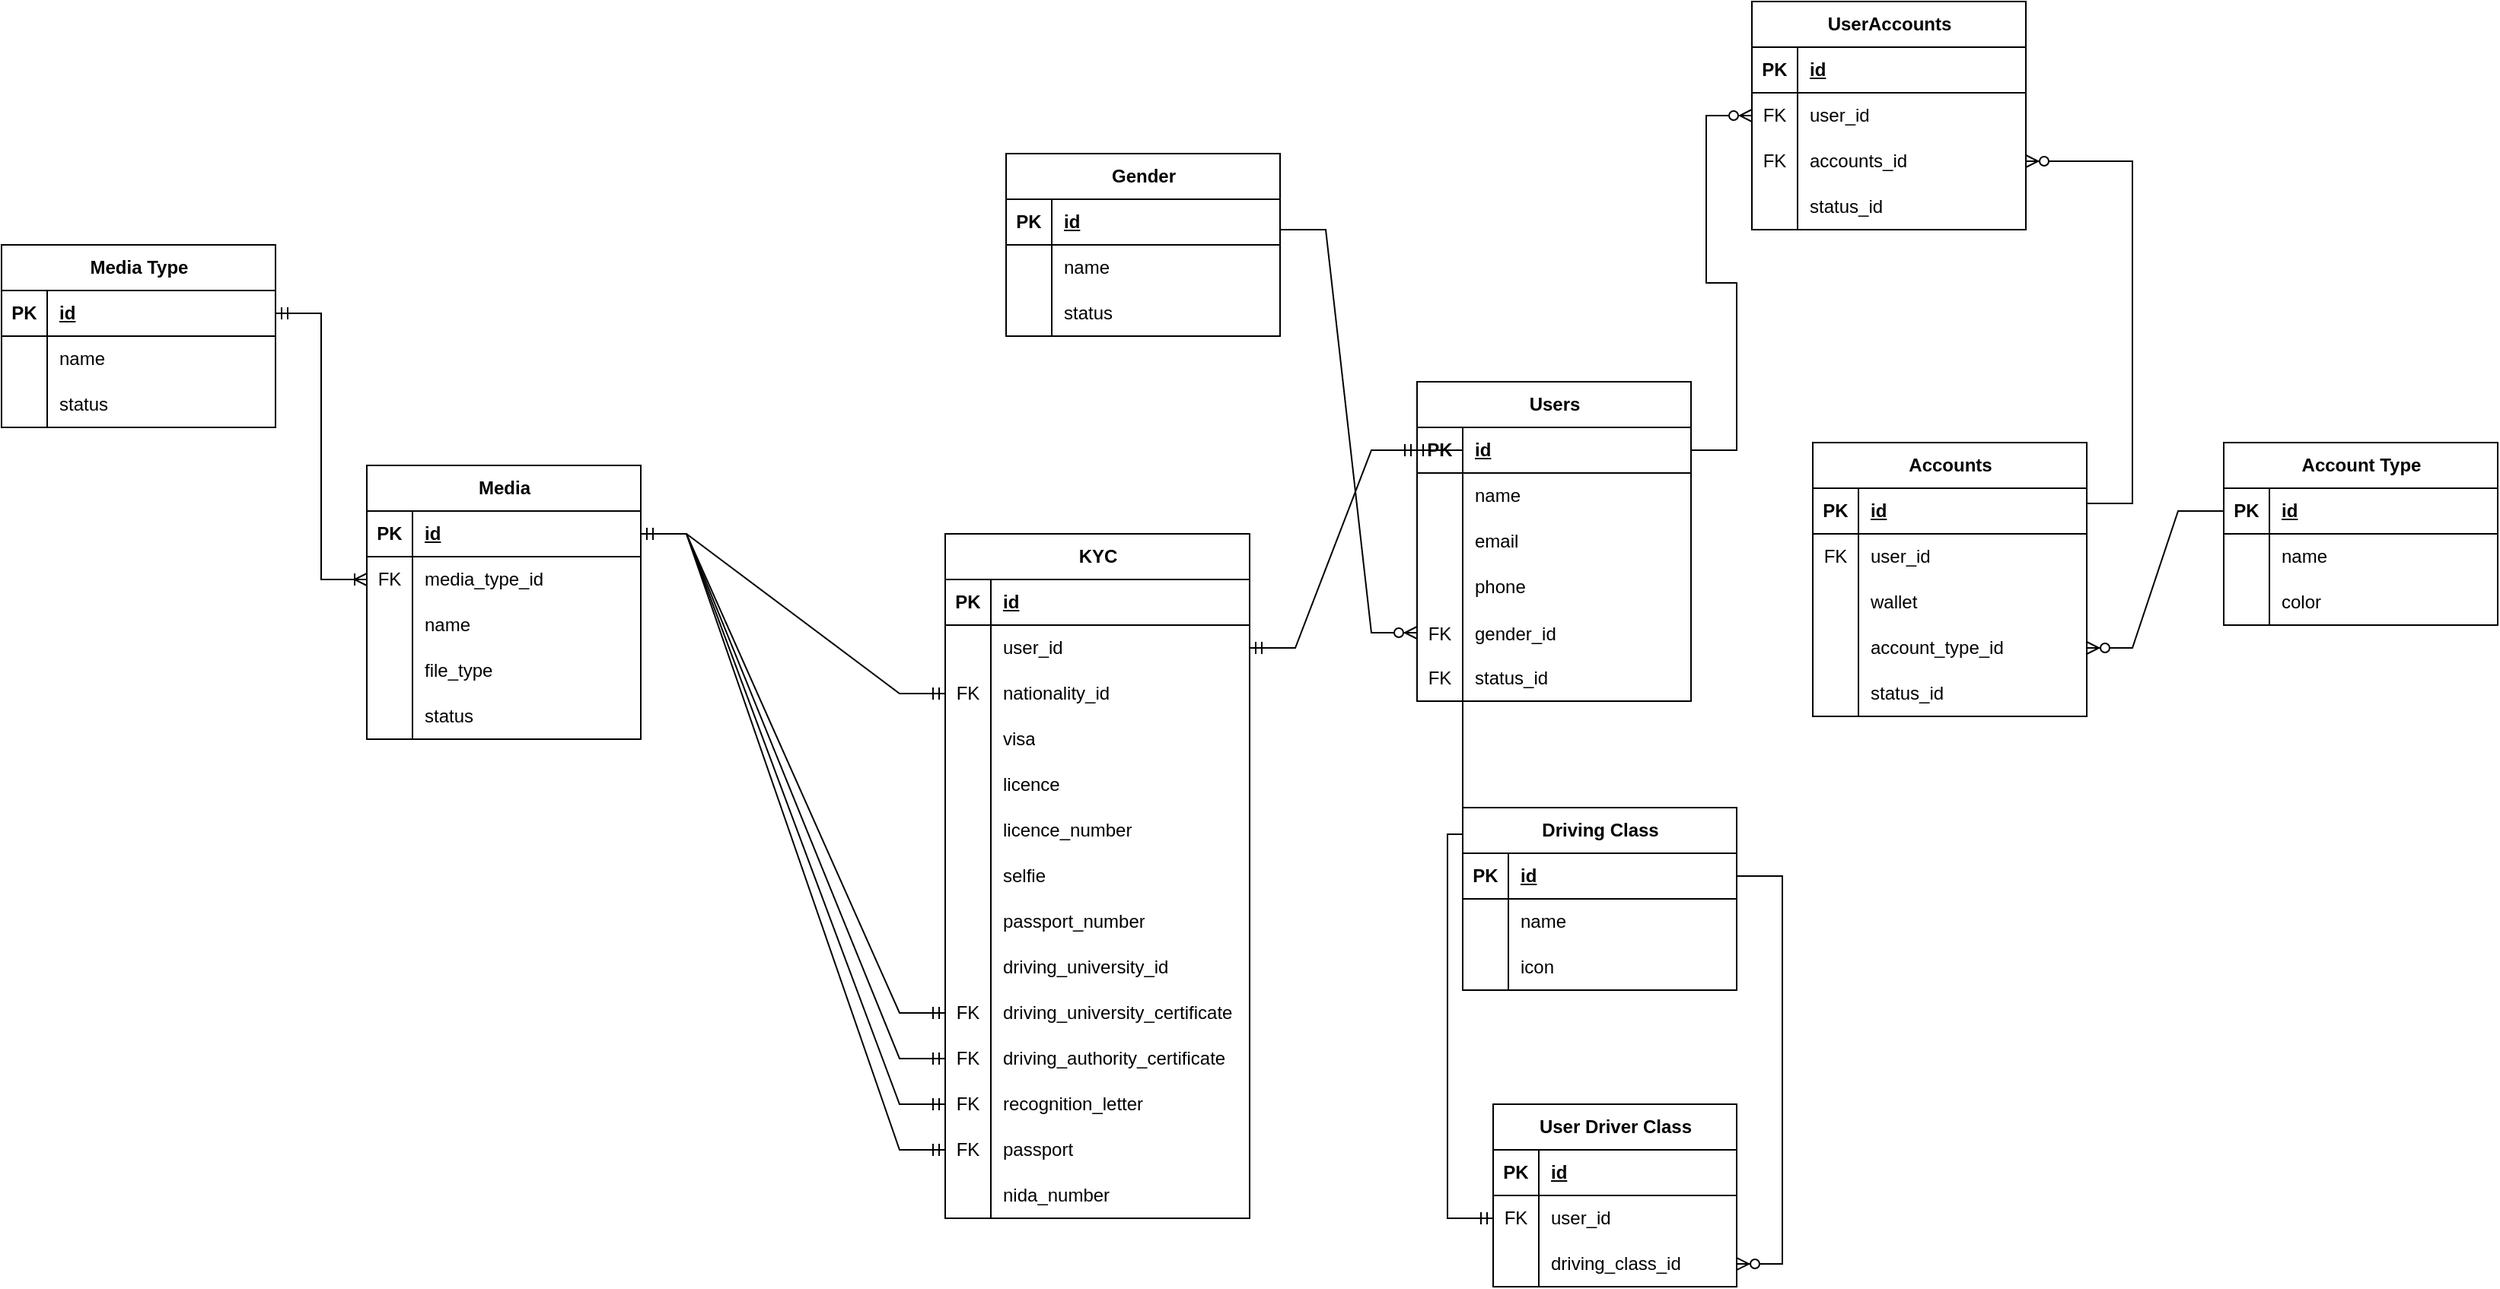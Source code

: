 <mxfile version="22.1.0" type="github">
  <diagram name="Page-1" id="v0UOIoDPRPVzMyCom9GH">
    <mxGraphModel dx="2935" dy="1728" grid="1" gridSize="10" guides="1" tooltips="1" connect="1" arrows="1" fold="1" page="1" pageScale="1" pageWidth="850" pageHeight="1100" math="0" shadow="0">
      <root>
        <mxCell id="0" />
        <mxCell id="1" parent="0" />
        <mxCell id="CKVr6M9JNd8T3pU-VtKq-1" value="Users" style="shape=table;startSize=30;container=1;collapsible=1;childLayout=tableLayout;fixedRows=1;rowLines=0;fontStyle=1;align=center;resizeLast=1;html=1;" vertex="1" parent="1">
          <mxGeometry x="70" y="30" width="180" height="210" as="geometry" />
        </mxCell>
        <mxCell id="CKVr6M9JNd8T3pU-VtKq-2" value="" style="shape=tableRow;horizontal=0;startSize=0;swimlaneHead=0;swimlaneBody=0;fillColor=none;collapsible=0;dropTarget=0;points=[[0,0.5],[1,0.5]];portConstraint=eastwest;top=0;left=0;right=0;bottom=1;" vertex="1" parent="CKVr6M9JNd8T3pU-VtKq-1">
          <mxGeometry y="30" width="180" height="30" as="geometry" />
        </mxCell>
        <mxCell id="CKVr6M9JNd8T3pU-VtKq-3" value="PK" style="shape=partialRectangle;connectable=0;fillColor=none;top=0;left=0;bottom=0;right=0;fontStyle=1;overflow=hidden;whiteSpace=wrap;html=1;" vertex="1" parent="CKVr6M9JNd8T3pU-VtKq-2">
          <mxGeometry width="30" height="30" as="geometry">
            <mxRectangle width="30" height="30" as="alternateBounds" />
          </mxGeometry>
        </mxCell>
        <mxCell id="CKVr6M9JNd8T3pU-VtKq-4" value="id" style="shape=partialRectangle;connectable=0;fillColor=none;top=0;left=0;bottom=0;right=0;align=left;spacingLeft=6;fontStyle=5;overflow=hidden;whiteSpace=wrap;html=1;" vertex="1" parent="CKVr6M9JNd8T3pU-VtKq-2">
          <mxGeometry x="30" width="150" height="30" as="geometry">
            <mxRectangle width="150" height="30" as="alternateBounds" />
          </mxGeometry>
        </mxCell>
        <mxCell id="CKVr6M9JNd8T3pU-VtKq-5" value="" style="shape=tableRow;horizontal=0;startSize=0;swimlaneHead=0;swimlaneBody=0;fillColor=none;collapsible=0;dropTarget=0;points=[[0,0.5],[1,0.5]];portConstraint=eastwest;top=0;left=0;right=0;bottom=0;" vertex="1" parent="CKVr6M9JNd8T3pU-VtKq-1">
          <mxGeometry y="60" width="180" height="30" as="geometry" />
        </mxCell>
        <mxCell id="CKVr6M9JNd8T3pU-VtKq-6" value="" style="shape=partialRectangle;connectable=0;fillColor=none;top=0;left=0;bottom=0;right=0;editable=1;overflow=hidden;whiteSpace=wrap;html=1;" vertex="1" parent="CKVr6M9JNd8T3pU-VtKq-5">
          <mxGeometry width="30" height="30" as="geometry">
            <mxRectangle width="30" height="30" as="alternateBounds" />
          </mxGeometry>
        </mxCell>
        <mxCell id="CKVr6M9JNd8T3pU-VtKq-7" value="name" style="shape=partialRectangle;connectable=0;fillColor=none;top=0;left=0;bottom=0;right=0;align=left;spacingLeft=6;overflow=hidden;whiteSpace=wrap;html=1;" vertex="1" parent="CKVr6M9JNd8T3pU-VtKq-5">
          <mxGeometry x="30" width="150" height="30" as="geometry">
            <mxRectangle width="150" height="30" as="alternateBounds" />
          </mxGeometry>
        </mxCell>
        <mxCell id="CKVr6M9JNd8T3pU-VtKq-8" value="" style="shape=tableRow;horizontal=0;startSize=0;swimlaneHead=0;swimlaneBody=0;fillColor=none;collapsible=0;dropTarget=0;points=[[0,0.5],[1,0.5]];portConstraint=eastwest;top=0;left=0;right=0;bottom=0;" vertex="1" parent="CKVr6M9JNd8T3pU-VtKq-1">
          <mxGeometry y="90" width="180" height="30" as="geometry" />
        </mxCell>
        <mxCell id="CKVr6M9JNd8T3pU-VtKq-9" value="" style="shape=partialRectangle;connectable=0;fillColor=none;top=0;left=0;bottom=0;right=0;editable=1;overflow=hidden;whiteSpace=wrap;html=1;" vertex="1" parent="CKVr6M9JNd8T3pU-VtKq-8">
          <mxGeometry width="30" height="30" as="geometry">
            <mxRectangle width="30" height="30" as="alternateBounds" />
          </mxGeometry>
        </mxCell>
        <mxCell id="CKVr6M9JNd8T3pU-VtKq-10" value="email" style="shape=partialRectangle;connectable=0;fillColor=none;top=0;left=0;bottom=0;right=0;align=left;spacingLeft=6;overflow=hidden;whiteSpace=wrap;html=1;" vertex="1" parent="CKVr6M9JNd8T3pU-VtKq-8">
          <mxGeometry x="30" width="150" height="30" as="geometry">
            <mxRectangle width="150" height="30" as="alternateBounds" />
          </mxGeometry>
        </mxCell>
        <mxCell id="CKVr6M9JNd8T3pU-VtKq-11" value="" style="shape=tableRow;horizontal=0;startSize=0;swimlaneHead=0;swimlaneBody=0;fillColor=none;collapsible=0;dropTarget=0;points=[[0,0.5],[1,0.5]];portConstraint=eastwest;top=0;left=0;right=0;bottom=0;" vertex="1" parent="CKVr6M9JNd8T3pU-VtKq-1">
          <mxGeometry y="120" width="180" height="30" as="geometry" />
        </mxCell>
        <mxCell id="CKVr6M9JNd8T3pU-VtKq-12" value="" style="shape=partialRectangle;connectable=0;fillColor=none;top=0;left=0;bottom=0;right=0;editable=1;overflow=hidden;whiteSpace=wrap;html=1;" vertex="1" parent="CKVr6M9JNd8T3pU-VtKq-11">
          <mxGeometry width="30" height="30" as="geometry">
            <mxRectangle width="30" height="30" as="alternateBounds" />
          </mxGeometry>
        </mxCell>
        <mxCell id="CKVr6M9JNd8T3pU-VtKq-13" value="phone" style="shape=partialRectangle;connectable=0;fillColor=none;top=0;left=0;bottom=0;right=0;align=left;spacingLeft=6;overflow=hidden;whiteSpace=wrap;html=1;" vertex="1" parent="CKVr6M9JNd8T3pU-VtKq-11">
          <mxGeometry x="30" width="150" height="30" as="geometry">
            <mxRectangle width="150" height="30" as="alternateBounds" />
          </mxGeometry>
        </mxCell>
        <mxCell id="CKVr6M9JNd8T3pU-VtKq-14" value="" style="shape=tableRow;horizontal=0;startSize=0;swimlaneHead=0;swimlaneBody=0;fillColor=none;collapsible=0;dropTarget=0;points=[[0,0.5],[1,0.5]];portConstraint=eastwest;top=0;left=0;right=0;bottom=0;" vertex="1" parent="CKVr6M9JNd8T3pU-VtKq-1">
          <mxGeometry y="150" width="180" height="30" as="geometry" />
        </mxCell>
        <mxCell id="CKVr6M9JNd8T3pU-VtKq-15" value="FK" style="shape=partialRectangle;connectable=0;fillColor=none;top=0;left=0;bottom=0;right=0;editable=1;overflow=hidden;" vertex="1" parent="CKVr6M9JNd8T3pU-VtKq-14">
          <mxGeometry width="30" height="30" as="geometry">
            <mxRectangle width="30" height="30" as="alternateBounds" />
          </mxGeometry>
        </mxCell>
        <mxCell id="CKVr6M9JNd8T3pU-VtKq-16" value="gender_id" style="shape=partialRectangle;connectable=0;fillColor=none;top=0;left=0;bottom=0;right=0;align=left;spacingLeft=6;overflow=hidden;" vertex="1" parent="CKVr6M9JNd8T3pU-VtKq-14">
          <mxGeometry x="30" width="150" height="30" as="geometry">
            <mxRectangle width="150" height="30" as="alternateBounds" />
          </mxGeometry>
        </mxCell>
        <mxCell id="CKVr6M9JNd8T3pU-VtKq-17" value="" style="shape=tableRow;horizontal=0;startSize=0;swimlaneHead=0;swimlaneBody=0;fillColor=none;collapsible=0;dropTarget=0;points=[[0,0.5],[1,0.5]];portConstraint=eastwest;top=0;left=0;right=0;bottom=0;" vertex="1" parent="CKVr6M9JNd8T3pU-VtKq-1">
          <mxGeometry y="180" width="180" height="30" as="geometry" />
        </mxCell>
        <mxCell id="CKVr6M9JNd8T3pU-VtKq-18" value="FK" style="shape=partialRectangle;connectable=0;fillColor=none;top=0;left=0;bottom=0;right=0;fontStyle=0;overflow=hidden;whiteSpace=wrap;html=1;" vertex="1" parent="CKVr6M9JNd8T3pU-VtKq-17">
          <mxGeometry width="30" height="30" as="geometry">
            <mxRectangle width="30" height="30" as="alternateBounds" />
          </mxGeometry>
        </mxCell>
        <mxCell id="CKVr6M9JNd8T3pU-VtKq-19" value="status_id" style="shape=partialRectangle;connectable=0;fillColor=none;top=0;left=0;bottom=0;right=0;align=left;spacingLeft=6;fontStyle=0;overflow=hidden;whiteSpace=wrap;html=1;" vertex="1" parent="CKVr6M9JNd8T3pU-VtKq-17">
          <mxGeometry x="30" width="150" height="30" as="geometry">
            <mxRectangle width="150" height="30" as="alternateBounds" />
          </mxGeometry>
        </mxCell>
        <mxCell id="CKVr6M9JNd8T3pU-VtKq-20" value="Accounts" style="shape=table;startSize=30;container=1;collapsible=1;childLayout=tableLayout;fixedRows=1;rowLines=0;fontStyle=1;align=center;resizeLast=1;html=1;" vertex="1" parent="1">
          <mxGeometry x="330" y="70" width="180" height="180" as="geometry" />
        </mxCell>
        <mxCell id="CKVr6M9JNd8T3pU-VtKq-21" value="" style="shape=tableRow;horizontal=0;startSize=0;swimlaneHead=0;swimlaneBody=0;fillColor=none;collapsible=0;dropTarget=0;points=[[0,0.5],[1,0.5]];portConstraint=eastwest;top=0;left=0;right=0;bottom=1;" vertex="1" parent="CKVr6M9JNd8T3pU-VtKq-20">
          <mxGeometry y="30" width="180" height="30" as="geometry" />
        </mxCell>
        <mxCell id="CKVr6M9JNd8T3pU-VtKq-22" value="PK" style="shape=partialRectangle;connectable=0;fillColor=none;top=0;left=0;bottom=0;right=0;fontStyle=1;overflow=hidden;whiteSpace=wrap;html=1;" vertex="1" parent="CKVr6M9JNd8T3pU-VtKq-21">
          <mxGeometry width="30" height="30" as="geometry">
            <mxRectangle width="30" height="30" as="alternateBounds" />
          </mxGeometry>
        </mxCell>
        <mxCell id="CKVr6M9JNd8T3pU-VtKq-23" value="id" style="shape=partialRectangle;connectable=0;fillColor=none;top=0;left=0;bottom=0;right=0;align=left;spacingLeft=6;fontStyle=5;overflow=hidden;whiteSpace=wrap;html=1;" vertex="1" parent="CKVr6M9JNd8T3pU-VtKq-21">
          <mxGeometry x="30" width="150" height="30" as="geometry">
            <mxRectangle width="150" height="30" as="alternateBounds" />
          </mxGeometry>
        </mxCell>
        <mxCell id="CKVr6M9JNd8T3pU-VtKq-48" value="" style="shape=tableRow;horizontal=0;startSize=0;swimlaneHead=0;swimlaneBody=0;fillColor=none;collapsible=0;dropTarget=0;points=[[0,0.5],[1,0.5]];portConstraint=eastwest;top=0;left=0;right=0;bottom=0;" vertex="1" parent="CKVr6M9JNd8T3pU-VtKq-20">
          <mxGeometry y="60" width="180" height="30" as="geometry" />
        </mxCell>
        <mxCell id="CKVr6M9JNd8T3pU-VtKq-49" value="FK" style="shape=partialRectangle;connectable=0;fillColor=none;top=0;left=0;bottom=0;right=0;fontStyle=0;overflow=hidden;whiteSpace=wrap;html=1;" vertex="1" parent="CKVr6M9JNd8T3pU-VtKq-48">
          <mxGeometry width="30" height="30" as="geometry">
            <mxRectangle width="30" height="30" as="alternateBounds" />
          </mxGeometry>
        </mxCell>
        <mxCell id="CKVr6M9JNd8T3pU-VtKq-50" value="user_id" style="shape=partialRectangle;connectable=0;fillColor=none;top=0;left=0;bottom=0;right=0;align=left;spacingLeft=6;fontStyle=0;overflow=hidden;whiteSpace=wrap;html=1;" vertex="1" parent="CKVr6M9JNd8T3pU-VtKq-48">
          <mxGeometry x="30" width="150" height="30" as="geometry">
            <mxRectangle width="150" height="30" as="alternateBounds" />
          </mxGeometry>
        </mxCell>
        <mxCell id="CKVr6M9JNd8T3pU-VtKq-24" value="" style="shape=tableRow;horizontal=0;startSize=0;swimlaneHead=0;swimlaneBody=0;fillColor=none;collapsible=0;dropTarget=0;points=[[0,0.5],[1,0.5]];portConstraint=eastwest;top=0;left=0;right=0;bottom=0;" vertex="1" parent="CKVr6M9JNd8T3pU-VtKq-20">
          <mxGeometry y="90" width="180" height="30" as="geometry" />
        </mxCell>
        <mxCell id="CKVr6M9JNd8T3pU-VtKq-25" value="" style="shape=partialRectangle;connectable=0;fillColor=none;top=0;left=0;bottom=0;right=0;editable=1;overflow=hidden;whiteSpace=wrap;html=1;" vertex="1" parent="CKVr6M9JNd8T3pU-VtKq-24">
          <mxGeometry width="30" height="30" as="geometry">
            <mxRectangle width="30" height="30" as="alternateBounds" />
          </mxGeometry>
        </mxCell>
        <mxCell id="CKVr6M9JNd8T3pU-VtKq-26" value="wallet" style="shape=partialRectangle;connectable=0;fillColor=none;top=0;left=0;bottom=0;right=0;align=left;spacingLeft=6;overflow=hidden;whiteSpace=wrap;html=1;" vertex="1" parent="CKVr6M9JNd8T3pU-VtKq-24">
          <mxGeometry x="30" width="150" height="30" as="geometry">
            <mxRectangle width="150" height="30" as="alternateBounds" />
          </mxGeometry>
        </mxCell>
        <mxCell id="CKVr6M9JNd8T3pU-VtKq-27" value="" style="shape=tableRow;horizontal=0;startSize=0;swimlaneHead=0;swimlaneBody=0;fillColor=none;collapsible=0;dropTarget=0;points=[[0,0.5],[1,0.5]];portConstraint=eastwest;top=0;left=0;right=0;bottom=0;" vertex="1" parent="CKVr6M9JNd8T3pU-VtKq-20">
          <mxGeometry y="120" width="180" height="30" as="geometry" />
        </mxCell>
        <mxCell id="CKVr6M9JNd8T3pU-VtKq-28" value="" style="shape=partialRectangle;connectable=0;fillColor=none;top=0;left=0;bottom=0;right=0;editable=1;overflow=hidden;whiteSpace=wrap;html=1;" vertex="1" parent="CKVr6M9JNd8T3pU-VtKq-27">
          <mxGeometry width="30" height="30" as="geometry">
            <mxRectangle width="30" height="30" as="alternateBounds" />
          </mxGeometry>
        </mxCell>
        <mxCell id="CKVr6M9JNd8T3pU-VtKq-29" value="account_type_id" style="shape=partialRectangle;connectable=0;fillColor=none;top=0;left=0;bottom=0;right=0;align=left;spacingLeft=6;overflow=hidden;whiteSpace=wrap;html=1;" vertex="1" parent="CKVr6M9JNd8T3pU-VtKq-27">
          <mxGeometry x="30" width="150" height="30" as="geometry">
            <mxRectangle width="150" height="30" as="alternateBounds" />
          </mxGeometry>
        </mxCell>
        <mxCell id="CKVr6M9JNd8T3pU-VtKq-30" value="" style="shape=tableRow;horizontal=0;startSize=0;swimlaneHead=0;swimlaneBody=0;fillColor=none;collapsible=0;dropTarget=0;points=[[0,0.5],[1,0.5]];portConstraint=eastwest;top=0;left=0;right=0;bottom=0;" vertex="1" parent="CKVr6M9JNd8T3pU-VtKq-20">
          <mxGeometry y="150" width="180" height="30" as="geometry" />
        </mxCell>
        <mxCell id="CKVr6M9JNd8T3pU-VtKq-31" value="" style="shape=partialRectangle;connectable=0;fillColor=none;top=0;left=0;bottom=0;right=0;editable=1;overflow=hidden;whiteSpace=wrap;html=1;" vertex="1" parent="CKVr6M9JNd8T3pU-VtKq-30">
          <mxGeometry width="30" height="30" as="geometry">
            <mxRectangle width="30" height="30" as="alternateBounds" />
          </mxGeometry>
        </mxCell>
        <mxCell id="CKVr6M9JNd8T3pU-VtKq-32" value="status_id" style="shape=partialRectangle;connectable=0;fillColor=none;top=0;left=0;bottom=0;right=0;align=left;spacingLeft=6;overflow=hidden;whiteSpace=wrap;html=1;" vertex="1" parent="CKVr6M9JNd8T3pU-VtKq-30">
          <mxGeometry x="30" width="150" height="30" as="geometry">
            <mxRectangle width="150" height="30" as="alternateBounds" />
          </mxGeometry>
        </mxCell>
        <mxCell id="CKVr6M9JNd8T3pU-VtKq-33" value="Account Type" style="shape=table;startSize=30;container=1;collapsible=1;childLayout=tableLayout;fixedRows=1;rowLines=0;fontStyle=1;align=center;resizeLast=1;html=1;" vertex="1" parent="1">
          <mxGeometry x="600" y="70" width="180" height="120" as="geometry" />
        </mxCell>
        <mxCell id="CKVr6M9JNd8T3pU-VtKq-34" value="" style="shape=tableRow;horizontal=0;startSize=0;swimlaneHead=0;swimlaneBody=0;fillColor=none;collapsible=0;dropTarget=0;points=[[0,0.5],[1,0.5]];portConstraint=eastwest;top=0;left=0;right=0;bottom=1;" vertex="1" parent="CKVr6M9JNd8T3pU-VtKq-33">
          <mxGeometry y="30" width="180" height="30" as="geometry" />
        </mxCell>
        <mxCell id="CKVr6M9JNd8T3pU-VtKq-35" value="PK" style="shape=partialRectangle;connectable=0;fillColor=none;top=0;left=0;bottom=0;right=0;fontStyle=1;overflow=hidden;whiteSpace=wrap;html=1;" vertex="1" parent="CKVr6M9JNd8T3pU-VtKq-34">
          <mxGeometry width="30" height="30" as="geometry">
            <mxRectangle width="30" height="30" as="alternateBounds" />
          </mxGeometry>
        </mxCell>
        <mxCell id="CKVr6M9JNd8T3pU-VtKq-36" value="id" style="shape=partialRectangle;connectable=0;fillColor=none;top=0;left=0;bottom=0;right=0;align=left;spacingLeft=6;fontStyle=5;overflow=hidden;whiteSpace=wrap;html=1;" vertex="1" parent="CKVr6M9JNd8T3pU-VtKq-34">
          <mxGeometry x="30" width="150" height="30" as="geometry">
            <mxRectangle width="150" height="30" as="alternateBounds" />
          </mxGeometry>
        </mxCell>
        <mxCell id="CKVr6M9JNd8T3pU-VtKq-37" value="" style="shape=tableRow;horizontal=0;startSize=0;swimlaneHead=0;swimlaneBody=0;fillColor=none;collapsible=0;dropTarget=0;points=[[0,0.5],[1,0.5]];portConstraint=eastwest;top=0;left=0;right=0;bottom=0;" vertex="1" parent="CKVr6M9JNd8T3pU-VtKq-33">
          <mxGeometry y="60" width="180" height="30" as="geometry" />
        </mxCell>
        <mxCell id="CKVr6M9JNd8T3pU-VtKq-38" value="" style="shape=partialRectangle;connectable=0;fillColor=none;top=0;left=0;bottom=0;right=0;editable=1;overflow=hidden;whiteSpace=wrap;html=1;" vertex="1" parent="CKVr6M9JNd8T3pU-VtKq-37">
          <mxGeometry width="30" height="30" as="geometry">
            <mxRectangle width="30" height="30" as="alternateBounds" />
          </mxGeometry>
        </mxCell>
        <mxCell id="CKVr6M9JNd8T3pU-VtKq-39" value="name" style="shape=partialRectangle;connectable=0;fillColor=none;top=0;left=0;bottom=0;right=0;align=left;spacingLeft=6;overflow=hidden;whiteSpace=wrap;html=1;" vertex="1" parent="CKVr6M9JNd8T3pU-VtKq-37">
          <mxGeometry x="30" width="150" height="30" as="geometry">
            <mxRectangle width="150" height="30" as="alternateBounds" />
          </mxGeometry>
        </mxCell>
        <mxCell id="CKVr6M9JNd8T3pU-VtKq-40" value="" style="shape=tableRow;horizontal=0;startSize=0;swimlaneHead=0;swimlaneBody=0;fillColor=none;collapsible=0;dropTarget=0;points=[[0,0.5],[1,0.5]];portConstraint=eastwest;top=0;left=0;right=0;bottom=0;" vertex="1" parent="CKVr6M9JNd8T3pU-VtKq-33">
          <mxGeometry y="90" width="180" height="30" as="geometry" />
        </mxCell>
        <mxCell id="CKVr6M9JNd8T3pU-VtKq-41" value="" style="shape=partialRectangle;connectable=0;fillColor=none;top=0;left=0;bottom=0;right=0;editable=1;overflow=hidden;whiteSpace=wrap;html=1;" vertex="1" parent="CKVr6M9JNd8T3pU-VtKq-40">
          <mxGeometry width="30" height="30" as="geometry">
            <mxRectangle width="30" height="30" as="alternateBounds" />
          </mxGeometry>
        </mxCell>
        <mxCell id="CKVr6M9JNd8T3pU-VtKq-42" value="color" style="shape=partialRectangle;connectable=0;fillColor=none;top=0;left=0;bottom=0;right=0;align=left;spacingLeft=6;overflow=hidden;whiteSpace=wrap;html=1;" vertex="1" parent="CKVr6M9JNd8T3pU-VtKq-40">
          <mxGeometry x="30" width="150" height="30" as="geometry">
            <mxRectangle width="150" height="30" as="alternateBounds" />
          </mxGeometry>
        </mxCell>
        <mxCell id="CKVr6M9JNd8T3pU-VtKq-46" value="" style="edgeStyle=entityRelationEdgeStyle;fontSize=12;html=1;endArrow=ERzeroToMany;endFill=1;rounded=0;exitX=0;exitY=0.5;exitDx=0;exitDy=0;entryX=1;entryY=0.5;entryDx=0;entryDy=0;" edge="1" parent="1" source="CKVr6M9JNd8T3pU-VtKq-34" target="CKVr6M9JNd8T3pU-VtKq-27">
          <mxGeometry width="100" height="100" relative="1" as="geometry">
            <mxPoint x="370" y="190" as="sourcePoint" />
            <mxPoint x="470" y="90" as="targetPoint" />
          </mxGeometry>
        </mxCell>
        <mxCell id="CKVr6M9JNd8T3pU-VtKq-51" value="UserAccounts" style="shape=table;startSize=30;container=1;collapsible=1;childLayout=tableLayout;fixedRows=1;rowLines=0;fontStyle=1;align=center;resizeLast=1;html=1;" vertex="1" parent="1">
          <mxGeometry x="290" y="-220" width="180" height="150" as="geometry" />
        </mxCell>
        <mxCell id="CKVr6M9JNd8T3pU-VtKq-52" value="" style="shape=tableRow;horizontal=0;startSize=0;swimlaneHead=0;swimlaneBody=0;fillColor=none;collapsible=0;dropTarget=0;points=[[0,0.5],[1,0.5]];portConstraint=eastwest;top=0;left=0;right=0;bottom=1;" vertex="1" parent="CKVr6M9JNd8T3pU-VtKq-51">
          <mxGeometry y="30" width="180" height="30" as="geometry" />
        </mxCell>
        <mxCell id="CKVr6M9JNd8T3pU-VtKq-53" value="PK" style="shape=partialRectangle;connectable=0;fillColor=none;top=0;left=0;bottom=0;right=0;fontStyle=1;overflow=hidden;whiteSpace=wrap;html=1;" vertex="1" parent="CKVr6M9JNd8T3pU-VtKq-52">
          <mxGeometry width="30" height="30" as="geometry">
            <mxRectangle width="30" height="30" as="alternateBounds" />
          </mxGeometry>
        </mxCell>
        <mxCell id="CKVr6M9JNd8T3pU-VtKq-54" value="id" style="shape=partialRectangle;connectable=0;fillColor=none;top=0;left=0;bottom=0;right=0;align=left;spacingLeft=6;fontStyle=5;overflow=hidden;whiteSpace=wrap;html=1;" vertex="1" parent="CKVr6M9JNd8T3pU-VtKq-52">
          <mxGeometry x="30" width="150" height="30" as="geometry">
            <mxRectangle width="150" height="30" as="alternateBounds" />
          </mxGeometry>
        </mxCell>
        <mxCell id="CKVr6M9JNd8T3pU-VtKq-55" value="" style="shape=tableRow;horizontal=0;startSize=0;swimlaneHead=0;swimlaneBody=0;fillColor=none;collapsible=0;dropTarget=0;points=[[0,0.5],[1,0.5]];portConstraint=eastwest;top=0;left=0;right=0;bottom=0;" vertex="1" parent="CKVr6M9JNd8T3pU-VtKq-51">
          <mxGeometry y="60" width="180" height="30" as="geometry" />
        </mxCell>
        <mxCell id="CKVr6M9JNd8T3pU-VtKq-56" value="FK" style="shape=partialRectangle;connectable=0;fillColor=none;top=0;left=0;bottom=0;right=0;editable=1;overflow=hidden;whiteSpace=wrap;html=1;" vertex="1" parent="CKVr6M9JNd8T3pU-VtKq-55">
          <mxGeometry width="30" height="30" as="geometry">
            <mxRectangle width="30" height="30" as="alternateBounds" />
          </mxGeometry>
        </mxCell>
        <mxCell id="CKVr6M9JNd8T3pU-VtKq-57" value="user_id" style="shape=partialRectangle;connectable=0;fillColor=none;top=0;left=0;bottom=0;right=0;align=left;spacingLeft=6;overflow=hidden;whiteSpace=wrap;html=1;" vertex="1" parent="CKVr6M9JNd8T3pU-VtKq-55">
          <mxGeometry x="30" width="150" height="30" as="geometry">
            <mxRectangle width="150" height="30" as="alternateBounds" />
          </mxGeometry>
        </mxCell>
        <mxCell id="CKVr6M9JNd8T3pU-VtKq-58" value="" style="shape=tableRow;horizontal=0;startSize=0;swimlaneHead=0;swimlaneBody=0;fillColor=none;collapsible=0;dropTarget=0;points=[[0,0.5],[1,0.5]];portConstraint=eastwest;top=0;left=0;right=0;bottom=0;" vertex="1" parent="CKVr6M9JNd8T3pU-VtKq-51">
          <mxGeometry y="90" width="180" height="30" as="geometry" />
        </mxCell>
        <mxCell id="CKVr6M9JNd8T3pU-VtKq-59" value="FK" style="shape=partialRectangle;connectable=0;fillColor=none;top=0;left=0;bottom=0;right=0;editable=1;overflow=hidden;whiteSpace=wrap;html=1;" vertex="1" parent="CKVr6M9JNd8T3pU-VtKq-58">
          <mxGeometry width="30" height="30" as="geometry">
            <mxRectangle width="30" height="30" as="alternateBounds" />
          </mxGeometry>
        </mxCell>
        <mxCell id="CKVr6M9JNd8T3pU-VtKq-60" value="accounts_id" style="shape=partialRectangle;connectable=0;fillColor=none;top=0;left=0;bottom=0;right=0;align=left;spacingLeft=6;overflow=hidden;whiteSpace=wrap;html=1;" vertex="1" parent="CKVr6M9JNd8T3pU-VtKq-58">
          <mxGeometry x="30" width="150" height="30" as="geometry">
            <mxRectangle width="150" height="30" as="alternateBounds" />
          </mxGeometry>
        </mxCell>
        <mxCell id="CKVr6M9JNd8T3pU-VtKq-61" value="" style="shape=tableRow;horizontal=0;startSize=0;swimlaneHead=0;swimlaneBody=0;fillColor=none;collapsible=0;dropTarget=0;points=[[0,0.5],[1,0.5]];portConstraint=eastwest;top=0;left=0;right=0;bottom=0;" vertex="1" parent="CKVr6M9JNd8T3pU-VtKq-51">
          <mxGeometry y="120" width="180" height="30" as="geometry" />
        </mxCell>
        <mxCell id="CKVr6M9JNd8T3pU-VtKq-62" value="" style="shape=partialRectangle;connectable=0;fillColor=none;top=0;left=0;bottom=0;right=0;editable=1;overflow=hidden;whiteSpace=wrap;html=1;" vertex="1" parent="CKVr6M9JNd8T3pU-VtKq-61">
          <mxGeometry width="30" height="30" as="geometry">
            <mxRectangle width="30" height="30" as="alternateBounds" />
          </mxGeometry>
        </mxCell>
        <mxCell id="CKVr6M9JNd8T3pU-VtKq-63" value="status_id" style="shape=partialRectangle;connectable=0;fillColor=none;top=0;left=0;bottom=0;right=0;align=left;spacingLeft=6;overflow=hidden;whiteSpace=wrap;html=1;" vertex="1" parent="CKVr6M9JNd8T3pU-VtKq-61">
          <mxGeometry x="30" width="150" height="30" as="geometry">
            <mxRectangle width="150" height="30" as="alternateBounds" />
          </mxGeometry>
        </mxCell>
        <mxCell id="CKVr6M9JNd8T3pU-VtKq-64" value="" style="edgeStyle=entityRelationEdgeStyle;fontSize=12;html=1;endArrow=ERzeroToMany;endFill=1;rounded=0;exitX=1;exitY=0.5;exitDx=0;exitDy=0;entryX=0;entryY=0.5;entryDx=0;entryDy=0;" edge="1" parent="1" source="CKVr6M9JNd8T3pU-VtKq-2" target="CKVr6M9JNd8T3pU-VtKq-55">
          <mxGeometry width="100" height="100" relative="1" as="geometry">
            <mxPoint x="260" y="110" as="sourcePoint" />
            <mxPoint x="360" y="10" as="targetPoint" />
          </mxGeometry>
        </mxCell>
        <mxCell id="CKVr6M9JNd8T3pU-VtKq-65" value="" style="edgeStyle=entityRelationEdgeStyle;fontSize=12;html=1;endArrow=ERzeroToMany;endFill=1;rounded=0;entryX=1;entryY=0.5;entryDx=0;entryDy=0;" edge="1" parent="1" target="CKVr6M9JNd8T3pU-VtKq-58">
          <mxGeometry width="100" height="100" relative="1" as="geometry">
            <mxPoint x="510" y="110" as="sourcePoint" />
            <mxPoint x="610" y="10" as="targetPoint" />
            <Array as="points">
              <mxPoint x="740" y="-30" />
            </Array>
          </mxGeometry>
        </mxCell>
        <mxCell id="CKVr6M9JNd8T3pU-VtKq-66" value="Gender" style="shape=table;startSize=30;container=1;collapsible=1;childLayout=tableLayout;fixedRows=1;rowLines=0;fontStyle=1;align=center;resizeLast=1;html=1;" vertex="1" parent="1">
          <mxGeometry x="-200" y="-120" width="180" height="120" as="geometry" />
        </mxCell>
        <mxCell id="CKVr6M9JNd8T3pU-VtKq-67" value="" style="shape=tableRow;horizontal=0;startSize=0;swimlaneHead=0;swimlaneBody=0;fillColor=none;collapsible=0;dropTarget=0;points=[[0,0.5],[1,0.5]];portConstraint=eastwest;top=0;left=0;right=0;bottom=1;" vertex="1" parent="CKVr6M9JNd8T3pU-VtKq-66">
          <mxGeometry y="30" width="180" height="30" as="geometry" />
        </mxCell>
        <mxCell id="CKVr6M9JNd8T3pU-VtKq-68" value="PK" style="shape=partialRectangle;connectable=0;fillColor=none;top=0;left=0;bottom=0;right=0;fontStyle=1;overflow=hidden;whiteSpace=wrap;html=1;" vertex="1" parent="CKVr6M9JNd8T3pU-VtKq-67">
          <mxGeometry width="30" height="30" as="geometry">
            <mxRectangle width="30" height="30" as="alternateBounds" />
          </mxGeometry>
        </mxCell>
        <mxCell id="CKVr6M9JNd8T3pU-VtKq-69" value="id" style="shape=partialRectangle;connectable=0;fillColor=none;top=0;left=0;bottom=0;right=0;align=left;spacingLeft=6;fontStyle=5;overflow=hidden;whiteSpace=wrap;html=1;" vertex="1" parent="CKVr6M9JNd8T3pU-VtKq-67">
          <mxGeometry x="30" width="150" height="30" as="geometry">
            <mxRectangle width="150" height="30" as="alternateBounds" />
          </mxGeometry>
        </mxCell>
        <mxCell id="CKVr6M9JNd8T3pU-VtKq-70" value="" style="shape=tableRow;horizontal=0;startSize=0;swimlaneHead=0;swimlaneBody=0;fillColor=none;collapsible=0;dropTarget=0;points=[[0,0.5],[1,0.5]];portConstraint=eastwest;top=0;left=0;right=0;bottom=0;" vertex="1" parent="CKVr6M9JNd8T3pU-VtKq-66">
          <mxGeometry y="60" width="180" height="30" as="geometry" />
        </mxCell>
        <mxCell id="CKVr6M9JNd8T3pU-VtKq-71" value="" style="shape=partialRectangle;connectable=0;fillColor=none;top=0;left=0;bottom=0;right=0;editable=1;overflow=hidden;whiteSpace=wrap;html=1;" vertex="1" parent="CKVr6M9JNd8T3pU-VtKq-70">
          <mxGeometry width="30" height="30" as="geometry">
            <mxRectangle width="30" height="30" as="alternateBounds" />
          </mxGeometry>
        </mxCell>
        <mxCell id="CKVr6M9JNd8T3pU-VtKq-72" value="name" style="shape=partialRectangle;connectable=0;fillColor=none;top=0;left=0;bottom=0;right=0;align=left;spacingLeft=6;overflow=hidden;whiteSpace=wrap;html=1;" vertex="1" parent="CKVr6M9JNd8T3pU-VtKq-70">
          <mxGeometry x="30" width="150" height="30" as="geometry">
            <mxRectangle width="150" height="30" as="alternateBounds" />
          </mxGeometry>
        </mxCell>
        <mxCell id="CKVr6M9JNd8T3pU-VtKq-73" value="" style="shape=tableRow;horizontal=0;startSize=0;swimlaneHead=0;swimlaneBody=0;fillColor=none;collapsible=0;dropTarget=0;points=[[0,0.5],[1,0.5]];portConstraint=eastwest;top=0;left=0;right=0;bottom=0;" vertex="1" parent="CKVr6M9JNd8T3pU-VtKq-66">
          <mxGeometry y="90" width="180" height="30" as="geometry" />
        </mxCell>
        <mxCell id="CKVr6M9JNd8T3pU-VtKq-74" value="" style="shape=partialRectangle;connectable=0;fillColor=none;top=0;left=0;bottom=0;right=0;editable=1;overflow=hidden;whiteSpace=wrap;html=1;" vertex="1" parent="CKVr6M9JNd8T3pU-VtKq-73">
          <mxGeometry width="30" height="30" as="geometry">
            <mxRectangle width="30" height="30" as="alternateBounds" />
          </mxGeometry>
        </mxCell>
        <mxCell id="CKVr6M9JNd8T3pU-VtKq-75" value="status" style="shape=partialRectangle;connectable=0;fillColor=none;top=0;left=0;bottom=0;right=0;align=left;spacingLeft=6;overflow=hidden;whiteSpace=wrap;html=1;" vertex="1" parent="CKVr6M9JNd8T3pU-VtKq-73">
          <mxGeometry x="30" width="150" height="30" as="geometry">
            <mxRectangle width="150" height="30" as="alternateBounds" />
          </mxGeometry>
        </mxCell>
        <mxCell id="CKVr6M9JNd8T3pU-VtKq-79" value="" style="edgeStyle=entityRelationEdgeStyle;fontSize=12;html=1;endArrow=ERzeroToMany;endFill=1;rounded=0;entryX=0;entryY=0.5;entryDx=0;entryDy=0;" edge="1" parent="1" target="CKVr6M9JNd8T3pU-VtKq-14">
          <mxGeometry width="100" height="100" relative="1" as="geometry">
            <mxPoint x="-20" y="-70" as="sourcePoint" />
            <mxPoint x="80" y="-170" as="targetPoint" />
          </mxGeometry>
        </mxCell>
        <mxCell id="CKVr6M9JNd8T3pU-VtKq-80" value="KYC" style="shape=table;startSize=30;container=1;collapsible=1;childLayout=tableLayout;fixedRows=1;rowLines=0;fontStyle=1;align=center;resizeLast=1;html=1;" vertex="1" parent="1">
          <mxGeometry x="-240" y="130" width="200" height="450" as="geometry" />
        </mxCell>
        <mxCell id="CKVr6M9JNd8T3pU-VtKq-81" value="" style="shape=tableRow;horizontal=0;startSize=0;swimlaneHead=0;swimlaneBody=0;fillColor=none;collapsible=0;dropTarget=0;points=[[0,0.5],[1,0.5]];portConstraint=eastwest;top=0;left=0;right=0;bottom=1;" vertex="1" parent="CKVr6M9JNd8T3pU-VtKq-80">
          <mxGeometry y="30" width="200" height="30" as="geometry" />
        </mxCell>
        <mxCell id="CKVr6M9JNd8T3pU-VtKq-82" value="PK" style="shape=partialRectangle;connectable=0;fillColor=none;top=0;left=0;bottom=0;right=0;fontStyle=1;overflow=hidden;whiteSpace=wrap;html=1;" vertex="1" parent="CKVr6M9JNd8T3pU-VtKq-81">
          <mxGeometry width="30" height="30" as="geometry">
            <mxRectangle width="30" height="30" as="alternateBounds" />
          </mxGeometry>
        </mxCell>
        <mxCell id="CKVr6M9JNd8T3pU-VtKq-83" value="id" style="shape=partialRectangle;connectable=0;fillColor=none;top=0;left=0;bottom=0;right=0;align=left;spacingLeft=6;fontStyle=5;overflow=hidden;whiteSpace=wrap;html=1;" vertex="1" parent="CKVr6M9JNd8T3pU-VtKq-81">
          <mxGeometry x="30" width="170" height="30" as="geometry">
            <mxRectangle width="170" height="30" as="alternateBounds" />
          </mxGeometry>
        </mxCell>
        <mxCell id="CKVr6M9JNd8T3pU-VtKq-84" value="" style="shape=tableRow;horizontal=0;startSize=0;swimlaneHead=0;swimlaneBody=0;fillColor=none;collapsible=0;dropTarget=0;points=[[0,0.5],[1,0.5]];portConstraint=eastwest;top=0;left=0;right=0;bottom=0;" vertex="1" parent="CKVr6M9JNd8T3pU-VtKq-80">
          <mxGeometry y="60" width="200" height="30" as="geometry" />
        </mxCell>
        <mxCell id="CKVr6M9JNd8T3pU-VtKq-85" value="" style="shape=partialRectangle;connectable=0;fillColor=none;top=0;left=0;bottom=0;right=0;editable=1;overflow=hidden;whiteSpace=wrap;html=1;" vertex="1" parent="CKVr6M9JNd8T3pU-VtKq-84">
          <mxGeometry width="30" height="30" as="geometry">
            <mxRectangle width="30" height="30" as="alternateBounds" />
          </mxGeometry>
        </mxCell>
        <mxCell id="CKVr6M9JNd8T3pU-VtKq-86" value="user_id" style="shape=partialRectangle;connectable=0;fillColor=none;top=0;left=0;bottom=0;right=0;align=left;spacingLeft=6;overflow=hidden;whiteSpace=wrap;html=1;" vertex="1" parent="CKVr6M9JNd8T3pU-VtKq-84">
          <mxGeometry x="30" width="170" height="30" as="geometry">
            <mxRectangle width="170" height="30" as="alternateBounds" />
          </mxGeometry>
        </mxCell>
        <mxCell id="CKVr6M9JNd8T3pU-VtKq-87" value="" style="shape=tableRow;horizontal=0;startSize=0;swimlaneHead=0;swimlaneBody=0;fillColor=none;collapsible=0;dropTarget=0;points=[[0,0.5],[1,0.5]];portConstraint=eastwest;top=0;left=0;right=0;bottom=0;" vertex="1" parent="CKVr6M9JNd8T3pU-VtKq-80">
          <mxGeometry y="90" width="200" height="30" as="geometry" />
        </mxCell>
        <mxCell id="CKVr6M9JNd8T3pU-VtKq-88" value="FK" style="shape=partialRectangle;connectable=0;fillColor=none;top=0;left=0;bottom=0;right=0;editable=1;overflow=hidden;whiteSpace=wrap;html=1;" vertex="1" parent="CKVr6M9JNd8T3pU-VtKq-87">
          <mxGeometry width="30" height="30" as="geometry">
            <mxRectangle width="30" height="30" as="alternateBounds" />
          </mxGeometry>
        </mxCell>
        <mxCell id="CKVr6M9JNd8T3pU-VtKq-89" value="nationality_id" style="shape=partialRectangle;connectable=0;fillColor=none;top=0;left=0;bottom=0;right=0;align=left;spacingLeft=6;overflow=hidden;whiteSpace=wrap;html=1;" vertex="1" parent="CKVr6M9JNd8T3pU-VtKq-87">
          <mxGeometry x="30" width="170" height="30" as="geometry">
            <mxRectangle width="170" height="30" as="alternateBounds" />
          </mxGeometry>
        </mxCell>
        <mxCell id="CKVr6M9JNd8T3pU-VtKq-90" value="" style="shape=tableRow;horizontal=0;startSize=0;swimlaneHead=0;swimlaneBody=0;fillColor=none;collapsible=0;dropTarget=0;points=[[0,0.5],[1,0.5]];portConstraint=eastwest;top=0;left=0;right=0;bottom=0;" vertex="1" parent="CKVr6M9JNd8T3pU-VtKq-80">
          <mxGeometry y="120" width="200" height="30" as="geometry" />
        </mxCell>
        <mxCell id="CKVr6M9JNd8T3pU-VtKq-91" value="" style="shape=partialRectangle;connectable=0;fillColor=none;top=0;left=0;bottom=0;right=0;editable=1;overflow=hidden;whiteSpace=wrap;html=1;" vertex="1" parent="CKVr6M9JNd8T3pU-VtKq-90">
          <mxGeometry width="30" height="30" as="geometry">
            <mxRectangle width="30" height="30" as="alternateBounds" />
          </mxGeometry>
        </mxCell>
        <mxCell id="CKVr6M9JNd8T3pU-VtKq-92" value="visa" style="shape=partialRectangle;connectable=0;fillColor=none;top=0;left=0;bottom=0;right=0;align=left;spacingLeft=6;overflow=hidden;whiteSpace=wrap;html=1;" vertex="1" parent="CKVr6M9JNd8T3pU-VtKq-90">
          <mxGeometry x="30" width="170" height="30" as="geometry">
            <mxRectangle width="170" height="30" as="alternateBounds" />
          </mxGeometry>
        </mxCell>
        <mxCell id="CKVr6M9JNd8T3pU-VtKq-93" value="" style="shape=tableRow;horizontal=0;startSize=0;swimlaneHead=0;swimlaneBody=0;fillColor=none;collapsible=0;dropTarget=0;points=[[0,0.5],[1,0.5]];portConstraint=eastwest;top=0;left=0;right=0;bottom=0;" vertex="1" parent="CKVr6M9JNd8T3pU-VtKq-80">
          <mxGeometry y="150" width="200" height="30" as="geometry" />
        </mxCell>
        <mxCell id="CKVr6M9JNd8T3pU-VtKq-94" value="" style="shape=partialRectangle;connectable=0;fillColor=none;top=0;left=0;bottom=0;right=0;editable=1;overflow=hidden;whiteSpace=wrap;html=1;" vertex="1" parent="CKVr6M9JNd8T3pU-VtKq-93">
          <mxGeometry width="30" height="30" as="geometry">
            <mxRectangle width="30" height="30" as="alternateBounds" />
          </mxGeometry>
        </mxCell>
        <mxCell id="CKVr6M9JNd8T3pU-VtKq-95" value="licence" style="shape=partialRectangle;connectable=0;fillColor=none;top=0;left=0;bottom=0;right=0;align=left;spacingLeft=6;overflow=hidden;whiteSpace=wrap;html=1;" vertex="1" parent="CKVr6M9JNd8T3pU-VtKq-93">
          <mxGeometry x="30" width="170" height="30" as="geometry">
            <mxRectangle width="170" height="30" as="alternateBounds" />
          </mxGeometry>
        </mxCell>
        <mxCell id="CKVr6M9JNd8T3pU-VtKq-96" value="" style="shape=tableRow;horizontal=0;startSize=0;swimlaneHead=0;swimlaneBody=0;fillColor=none;collapsible=0;dropTarget=0;points=[[0,0.5],[1,0.5]];portConstraint=eastwest;top=0;left=0;right=0;bottom=0;" vertex="1" parent="CKVr6M9JNd8T3pU-VtKq-80">
          <mxGeometry y="180" width="200" height="30" as="geometry" />
        </mxCell>
        <mxCell id="CKVr6M9JNd8T3pU-VtKq-97" value="" style="shape=partialRectangle;connectable=0;fillColor=none;top=0;left=0;bottom=0;right=0;editable=1;overflow=hidden;whiteSpace=wrap;html=1;" vertex="1" parent="CKVr6M9JNd8T3pU-VtKq-96">
          <mxGeometry width="30" height="30" as="geometry">
            <mxRectangle width="30" height="30" as="alternateBounds" />
          </mxGeometry>
        </mxCell>
        <mxCell id="CKVr6M9JNd8T3pU-VtKq-98" value="licence_number" style="shape=partialRectangle;connectable=0;fillColor=none;top=0;left=0;bottom=0;right=0;align=left;spacingLeft=6;overflow=hidden;whiteSpace=wrap;html=1;" vertex="1" parent="CKVr6M9JNd8T3pU-VtKq-96">
          <mxGeometry x="30" width="170" height="30" as="geometry">
            <mxRectangle width="170" height="30" as="alternateBounds" />
          </mxGeometry>
        </mxCell>
        <mxCell id="CKVr6M9JNd8T3pU-VtKq-99" value="" style="shape=tableRow;horizontal=0;startSize=0;swimlaneHead=0;swimlaneBody=0;fillColor=none;collapsible=0;dropTarget=0;points=[[0,0.5],[1,0.5]];portConstraint=eastwest;top=0;left=0;right=0;bottom=0;" vertex="1" parent="CKVr6M9JNd8T3pU-VtKq-80">
          <mxGeometry y="210" width="200" height="30" as="geometry" />
        </mxCell>
        <mxCell id="CKVr6M9JNd8T3pU-VtKq-100" value="" style="shape=partialRectangle;connectable=0;fillColor=none;top=0;left=0;bottom=0;right=0;editable=1;overflow=hidden;whiteSpace=wrap;html=1;" vertex="1" parent="CKVr6M9JNd8T3pU-VtKq-99">
          <mxGeometry width="30" height="30" as="geometry">
            <mxRectangle width="30" height="30" as="alternateBounds" />
          </mxGeometry>
        </mxCell>
        <mxCell id="CKVr6M9JNd8T3pU-VtKq-101" value="selfie" style="shape=partialRectangle;connectable=0;fillColor=none;top=0;left=0;bottom=0;right=0;align=left;spacingLeft=6;overflow=hidden;whiteSpace=wrap;html=1;" vertex="1" parent="CKVr6M9JNd8T3pU-VtKq-99">
          <mxGeometry x="30" width="170" height="30" as="geometry">
            <mxRectangle width="170" height="30" as="alternateBounds" />
          </mxGeometry>
        </mxCell>
        <mxCell id="CKVr6M9JNd8T3pU-VtKq-102" value="" style="shape=tableRow;horizontal=0;startSize=0;swimlaneHead=0;swimlaneBody=0;fillColor=none;collapsible=0;dropTarget=0;points=[[0,0.5],[1,0.5]];portConstraint=eastwest;top=0;left=0;right=0;bottom=0;" vertex="1" parent="CKVr6M9JNd8T3pU-VtKq-80">
          <mxGeometry y="240" width="200" height="30" as="geometry" />
        </mxCell>
        <mxCell id="CKVr6M9JNd8T3pU-VtKq-103" value="" style="shape=partialRectangle;connectable=0;fillColor=none;top=0;left=0;bottom=0;right=0;editable=1;overflow=hidden;whiteSpace=wrap;html=1;" vertex="1" parent="CKVr6M9JNd8T3pU-VtKq-102">
          <mxGeometry width="30" height="30" as="geometry">
            <mxRectangle width="30" height="30" as="alternateBounds" />
          </mxGeometry>
        </mxCell>
        <mxCell id="CKVr6M9JNd8T3pU-VtKq-104" value="passport_number" style="shape=partialRectangle;connectable=0;fillColor=none;top=0;left=0;bottom=0;right=0;align=left;spacingLeft=6;overflow=hidden;whiteSpace=wrap;html=1;" vertex="1" parent="CKVr6M9JNd8T3pU-VtKq-102">
          <mxGeometry x="30" width="170" height="30" as="geometry">
            <mxRectangle width="170" height="30" as="alternateBounds" />
          </mxGeometry>
        </mxCell>
        <mxCell id="CKVr6M9JNd8T3pU-VtKq-105" value="" style="shape=tableRow;horizontal=0;startSize=0;swimlaneHead=0;swimlaneBody=0;fillColor=none;collapsible=0;dropTarget=0;points=[[0,0.5],[1,0.5]];portConstraint=eastwest;top=0;left=0;right=0;bottom=0;" vertex="1" parent="CKVr6M9JNd8T3pU-VtKq-80">
          <mxGeometry y="270" width="200" height="30" as="geometry" />
        </mxCell>
        <mxCell id="CKVr6M9JNd8T3pU-VtKq-106" value="" style="shape=partialRectangle;connectable=0;fillColor=none;top=0;left=0;bottom=0;right=0;editable=1;overflow=hidden;whiteSpace=wrap;html=1;" vertex="1" parent="CKVr6M9JNd8T3pU-VtKq-105">
          <mxGeometry width="30" height="30" as="geometry">
            <mxRectangle width="30" height="30" as="alternateBounds" />
          </mxGeometry>
        </mxCell>
        <mxCell id="CKVr6M9JNd8T3pU-VtKq-107" value="driving_university_id" style="shape=partialRectangle;connectable=0;fillColor=none;top=0;left=0;bottom=0;right=0;align=left;spacingLeft=6;overflow=hidden;whiteSpace=wrap;html=1;" vertex="1" parent="CKVr6M9JNd8T3pU-VtKq-105">
          <mxGeometry x="30" width="170" height="30" as="geometry">
            <mxRectangle width="170" height="30" as="alternateBounds" />
          </mxGeometry>
        </mxCell>
        <mxCell id="CKVr6M9JNd8T3pU-VtKq-108" value="" style="shape=tableRow;horizontal=0;startSize=0;swimlaneHead=0;swimlaneBody=0;fillColor=none;collapsible=0;dropTarget=0;points=[[0,0.5],[1,0.5]];portConstraint=eastwest;top=0;left=0;right=0;bottom=0;" vertex="1" parent="CKVr6M9JNd8T3pU-VtKq-80">
          <mxGeometry y="300" width="200" height="30" as="geometry" />
        </mxCell>
        <mxCell id="CKVr6M9JNd8T3pU-VtKq-109" value="FK" style="shape=partialRectangle;connectable=0;fillColor=none;top=0;left=0;bottom=0;right=0;editable=1;overflow=hidden;whiteSpace=wrap;html=1;" vertex="1" parent="CKVr6M9JNd8T3pU-VtKq-108">
          <mxGeometry width="30" height="30" as="geometry">
            <mxRectangle width="30" height="30" as="alternateBounds" />
          </mxGeometry>
        </mxCell>
        <mxCell id="CKVr6M9JNd8T3pU-VtKq-110" value="driving_university_certificate" style="shape=partialRectangle;connectable=0;fillColor=none;top=0;left=0;bottom=0;right=0;align=left;spacingLeft=6;overflow=hidden;whiteSpace=wrap;html=1;" vertex="1" parent="CKVr6M9JNd8T3pU-VtKq-108">
          <mxGeometry x="30" width="170" height="30" as="geometry">
            <mxRectangle width="170" height="30" as="alternateBounds" />
          </mxGeometry>
        </mxCell>
        <mxCell id="CKVr6M9JNd8T3pU-VtKq-111" value="" style="shape=tableRow;horizontal=0;startSize=0;swimlaneHead=0;swimlaneBody=0;fillColor=none;collapsible=0;dropTarget=0;points=[[0,0.5],[1,0.5]];portConstraint=eastwest;top=0;left=0;right=0;bottom=0;" vertex="1" parent="CKVr6M9JNd8T3pU-VtKq-80">
          <mxGeometry y="330" width="200" height="30" as="geometry" />
        </mxCell>
        <mxCell id="CKVr6M9JNd8T3pU-VtKq-112" value="FK" style="shape=partialRectangle;connectable=0;fillColor=none;top=0;left=0;bottom=0;right=0;editable=1;overflow=hidden;whiteSpace=wrap;html=1;" vertex="1" parent="CKVr6M9JNd8T3pU-VtKq-111">
          <mxGeometry width="30" height="30" as="geometry">
            <mxRectangle width="30" height="30" as="alternateBounds" />
          </mxGeometry>
        </mxCell>
        <mxCell id="CKVr6M9JNd8T3pU-VtKq-113" value="driving_authority_certificate" style="shape=partialRectangle;connectable=0;fillColor=none;top=0;left=0;bottom=0;right=0;align=left;spacingLeft=6;overflow=hidden;whiteSpace=wrap;html=1;" vertex="1" parent="CKVr6M9JNd8T3pU-VtKq-111">
          <mxGeometry x="30" width="170" height="30" as="geometry">
            <mxRectangle width="170" height="30" as="alternateBounds" />
          </mxGeometry>
        </mxCell>
        <mxCell id="CKVr6M9JNd8T3pU-VtKq-114" value="" style="shape=tableRow;horizontal=0;startSize=0;swimlaneHead=0;swimlaneBody=0;fillColor=none;collapsible=0;dropTarget=0;points=[[0,0.5],[1,0.5]];portConstraint=eastwest;top=0;left=0;right=0;bottom=0;" vertex="1" parent="CKVr6M9JNd8T3pU-VtKq-80">
          <mxGeometry y="360" width="200" height="30" as="geometry" />
        </mxCell>
        <mxCell id="CKVr6M9JNd8T3pU-VtKq-115" value="FK" style="shape=partialRectangle;connectable=0;fillColor=none;top=0;left=0;bottom=0;right=0;editable=1;overflow=hidden;whiteSpace=wrap;html=1;" vertex="1" parent="CKVr6M9JNd8T3pU-VtKq-114">
          <mxGeometry width="30" height="30" as="geometry">
            <mxRectangle width="30" height="30" as="alternateBounds" />
          </mxGeometry>
        </mxCell>
        <mxCell id="CKVr6M9JNd8T3pU-VtKq-116" value="recognition_letter" style="shape=partialRectangle;connectable=0;fillColor=none;top=0;left=0;bottom=0;right=0;align=left;spacingLeft=6;overflow=hidden;whiteSpace=wrap;html=1;" vertex="1" parent="CKVr6M9JNd8T3pU-VtKq-114">
          <mxGeometry x="30" width="170" height="30" as="geometry">
            <mxRectangle width="170" height="30" as="alternateBounds" />
          </mxGeometry>
        </mxCell>
        <mxCell id="CKVr6M9JNd8T3pU-VtKq-117" value="" style="shape=tableRow;horizontal=0;startSize=0;swimlaneHead=0;swimlaneBody=0;fillColor=none;collapsible=0;dropTarget=0;points=[[0,0.5],[1,0.5]];portConstraint=eastwest;top=0;left=0;right=0;bottom=0;" vertex="1" parent="CKVr6M9JNd8T3pU-VtKq-80">
          <mxGeometry y="390" width="200" height="30" as="geometry" />
        </mxCell>
        <mxCell id="CKVr6M9JNd8T3pU-VtKq-118" value="FK" style="shape=partialRectangle;connectable=0;fillColor=none;top=0;left=0;bottom=0;right=0;editable=1;overflow=hidden;whiteSpace=wrap;html=1;" vertex="1" parent="CKVr6M9JNd8T3pU-VtKq-117">
          <mxGeometry width="30" height="30" as="geometry">
            <mxRectangle width="30" height="30" as="alternateBounds" />
          </mxGeometry>
        </mxCell>
        <mxCell id="CKVr6M9JNd8T3pU-VtKq-119" value="passport" style="shape=partialRectangle;connectable=0;fillColor=none;top=0;left=0;bottom=0;right=0;align=left;spacingLeft=6;overflow=hidden;whiteSpace=wrap;html=1;" vertex="1" parent="CKVr6M9JNd8T3pU-VtKq-117">
          <mxGeometry x="30" width="170" height="30" as="geometry">
            <mxRectangle width="170" height="30" as="alternateBounds" />
          </mxGeometry>
        </mxCell>
        <mxCell id="CKVr6M9JNd8T3pU-VtKq-120" value="" style="shape=tableRow;horizontal=0;startSize=0;swimlaneHead=0;swimlaneBody=0;fillColor=none;collapsible=0;dropTarget=0;points=[[0,0.5],[1,0.5]];portConstraint=eastwest;top=0;left=0;right=0;bottom=0;" vertex="1" parent="CKVr6M9JNd8T3pU-VtKq-80">
          <mxGeometry y="420" width="200" height="30" as="geometry" />
        </mxCell>
        <mxCell id="CKVr6M9JNd8T3pU-VtKq-121" value="" style="shape=partialRectangle;connectable=0;fillColor=none;top=0;left=0;bottom=0;right=0;editable=1;overflow=hidden;whiteSpace=wrap;html=1;" vertex="1" parent="CKVr6M9JNd8T3pU-VtKq-120">
          <mxGeometry width="30" height="30" as="geometry">
            <mxRectangle width="30" height="30" as="alternateBounds" />
          </mxGeometry>
        </mxCell>
        <mxCell id="CKVr6M9JNd8T3pU-VtKq-122" value="nida_number" style="shape=partialRectangle;connectable=0;fillColor=none;top=0;left=0;bottom=0;right=0;align=left;spacingLeft=6;overflow=hidden;whiteSpace=wrap;html=1;" vertex="1" parent="CKVr6M9JNd8T3pU-VtKq-120">
          <mxGeometry x="30" width="170" height="30" as="geometry">
            <mxRectangle width="170" height="30" as="alternateBounds" />
          </mxGeometry>
        </mxCell>
        <mxCell id="CKVr6M9JNd8T3pU-VtKq-123" value="" style="edgeStyle=entityRelationEdgeStyle;fontSize=12;html=1;endArrow=ERmandOne;startArrow=ERmandOne;rounded=0;entryX=0;entryY=0.5;entryDx=0;entryDy=0;exitX=1;exitY=0.5;exitDx=0;exitDy=0;" edge="1" parent="1" source="CKVr6M9JNd8T3pU-VtKq-84" target="CKVr6M9JNd8T3pU-VtKq-2">
          <mxGeometry width="100" height="100" relative="1" as="geometry">
            <mxPoint x="-100" y="390" as="sourcePoint" />
            <mxPoint y="290" as="targetPoint" />
          </mxGeometry>
        </mxCell>
        <mxCell id="CKVr6M9JNd8T3pU-VtKq-124" value="Media" style="shape=table;startSize=30;container=1;collapsible=1;childLayout=tableLayout;fixedRows=1;rowLines=0;fontStyle=1;align=center;resizeLast=1;html=1;" vertex="1" parent="1">
          <mxGeometry x="-620" y="85" width="180" height="180" as="geometry" />
        </mxCell>
        <mxCell id="CKVr6M9JNd8T3pU-VtKq-125" value="" style="shape=tableRow;horizontal=0;startSize=0;swimlaneHead=0;swimlaneBody=0;fillColor=none;collapsible=0;dropTarget=0;points=[[0,0.5],[1,0.5]];portConstraint=eastwest;top=0;left=0;right=0;bottom=1;" vertex="1" parent="CKVr6M9JNd8T3pU-VtKq-124">
          <mxGeometry y="30" width="180" height="30" as="geometry" />
        </mxCell>
        <mxCell id="CKVr6M9JNd8T3pU-VtKq-126" value="PK" style="shape=partialRectangle;connectable=0;fillColor=none;top=0;left=0;bottom=0;right=0;fontStyle=1;overflow=hidden;whiteSpace=wrap;html=1;" vertex="1" parent="CKVr6M9JNd8T3pU-VtKq-125">
          <mxGeometry width="30" height="30" as="geometry">
            <mxRectangle width="30" height="30" as="alternateBounds" />
          </mxGeometry>
        </mxCell>
        <mxCell id="CKVr6M9JNd8T3pU-VtKq-127" value="id" style="shape=partialRectangle;connectable=0;fillColor=none;top=0;left=0;bottom=0;right=0;align=left;spacingLeft=6;fontStyle=5;overflow=hidden;whiteSpace=wrap;html=1;" vertex="1" parent="CKVr6M9JNd8T3pU-VtKq-125">
          <mxGeometry x="30" width="150" height="30" as="geometry">
            <mxRectangle width="150" height="30" as="alternateBounds" />
          </mxGeometry>
        </mxCell>
        <mxCell id="CKVr6M9JNd8T3pU-VtKq-155" value="" style="shape=tableRow;horizontal=0;startSize=0;swimlaneHead=0;swimlaneBody=0;fillColor=none;collapsible=0;dropTarget=0;points=[[0,0.5],[1,0.5]];portConstraint=eastwest;top=0;left=0;right=0;bottom=0;" vertex="1" parent="CKVr6M9JNd8T3pU-VtKq-124">
          <mxGeometry y="60" width="180" height="30" as="geometry" />
        </mxCell>
        <mxCell id="CKVr6M9JNd8T3pU-VtKq-156" value="FK" style="shape=partialRectangle;connectable=0;fillColor=none;top=0;left=0;bottom=0;right=0;fontStyle=0;overflow=hidden;whiteSpace=wrap;html=1;" vertex="1" parent="CKVr6M9JNd8T3pU-VtKq-155">
          <mxGeometry width="30" height="30" as="geometry">
            <mxRectangle width="30" height="30" as="alternateBounds" />
          </mxGeometry>
        </mxCell>
        <mxCell id="CKVr6M9JNd8T3pU-VtKq-157" value="media_type_id" style="shape=partialRectangle;connectable=0;fillColor=none;top=0;left=0;bottom=0;right=0;align=left;spacingLeft=6;fontStyle=0;overflow=hidden;whiteSpace=wrap;html=1;" vertex="1" parent="CKVr6M9JNd8T3pU-VtKq-155">
          <mxGeometry x="30" width="150" height="30" as="geometry">
            <mxRectangle width="150" height="30" as="alternateBounds" />
          </mxGeometry>
        </mxCell>
        <mxCell id="CKVr6M9JNd8T3pU-VtKq-128" value="" style="shape=tableRow;horizontal=0;startSize=0;swimlaneHead=0;swimlaneBody=0;fillColor=none;collapsible=0;dropTarget=0;points=[[0,0.5],[1,0.5]];portConstraint=eastwest;top=0;left=0;right=0;bottom=0;" vertex="1" parent="CKVr6M9JNd8T3pU-VtKq-124">
          <mxGeometry y="90" width="180" height="30" as="geometry" />
        </mxCell>
        <mxCell id="CKVr6M9JNd8T3pU-VtKq-129" value="" style="shape=partialRectangle;connectable=0;fillColor=none;top=0;left=0;bottom=0;right=0;editable=1;overflow=hidden;whiteSpace=wrap;html=1;" vertex="1" parent="CKVr6M9JNd8T3pU-VtKq-128">
          <mxGeometry width="30" height="30" as="geometry">
            <mxRectangle width="30" height="30" as="alternateBounds" />
          </mxGeometry>
        </mxCell>
        <mxCell id="CKVr6M9JNd8T3pU-VtKq-130" value="name" style="shape=partialRectangle;connectable=0;fillColor=none;top=0;left=0;bottom=0;right=0;align=left;spacingLeft=6;overflow=hidden;whiteSpace=wrap;html=1;" vertex="1" parent="CKVr6M9JNd8T3pU-VtKq-128">
          <mxGeometry x="30" width="150" height="30" as="geometry">
            <mxRectangle width="150" height="30" as="alternateBounds" />
          </mxGeometry>
        </mxCell>
        <mxCell id="CKVr6M9JNd8T3pU-VtKq-131" value="" style="shape=tableRow;horizontal=0;startSize=0;swimlaneHead=0;swimlaneBody=0;fillColor=none;collapsible=0;dropTarget=0;points=[[0,0.5],[1,0.5]];portConstraint=eastwest;top=0;left=0;right=0;bottom=0;" vertex="1" parent="CKVr6M9JNd8T3pU-VtKq-124">
          <mxGeometry y="120" width="180" height="30" as="geometry" />
        </mxCell>
        <mxCell id="CKVr6M9JNd8T3pU-VtKq-132" value="" style="shape=partialRectangle;connectable=0;fillColor=none;top=0;left=0;bottom=0;right=0;editable=1;overflow=hidden;whiteSpace=wrap;html=1;" vertex="1" parent="CKVr6M9JNd8T3pU-VtKq-131">
          <mxGeometry width="30" height="30" as="geometry">
            <mxRectangle width="30" height="30" as="alternateBounds" />
          </mxGeometry>
        </mxCell>
        <mxCell id="CKVr6M9JNd8T3pU-VtKq-133" value="file_type" style="shape=partialRectangle;connectable=0;fillColor=none;top=0;left=0;bottom=0;right=0;align=left;spacingLeft=6;overflow=hidden;whiteSpace=wrap;html=1;" vertex="1" parent="CKVr6M9JNd8T3pU-VtKq-131">
          <mxGeometry x="30" width="150" height="30" as="geometry">
            <mxRectangle width="150" height="30" as="alternateBounds" />
          </mxGeometry>
        </mxCell>
        <mxCell id="CKVr6M9JNd8T3pU-VtKq-134" value="" style="shape=tableRow;horizontal=0;startSize=0;swimlaneHead=0;swimlaneBody=0;fillColor=none;collapsible=0;dropTarget=0;points=[[0,0.5],[1,0.5]];portConstraint=eastwest;top=0;left=0;right=0;bottom=0;" vertex="1" parent="CKVr6M9JNd8T3pU-VtKq-124">
          <mxGeometry y="150" width="180" height="30" as="geometry" />
        </mxCell>
        <mxCell id="CKVr6M9JNd8T3pU-VtKq-135" value="" style="shape=partialRectangle;connectable=0;fillColor=none;top=0;left=0;bottom=0;right=0;editable=1;overflow=hidden;whiteSpace=wrap;html=1;" vertex="1" parent="CKVr6M9JNd8T3pU-VtKq-134">
          <mxGeometry width="30" height="30" as="geometry">
            <mxRectangle width="30" height="30" as="alternateBounds" />
          </mxGeometry>
        </mxCell>
        <mxCell id="CKVr6M9JNd8T3pU-VtKq-136" value="status" style="shape=partialRectangle;connectable=0;fillColor=none;top=0;left=0;bottom=0;right=0;align=left;spacingLeft=6;overflow=hidden;whiteSpace=wrap;html=1;" vertex="1" parent="CKVr6M9JNd8T3pU-VtKq-134">
          <mxGeometry x="30" width="150" height="30" as="geometry">
            <mxRectangle width="150" height="30" as="alternateBounds" />
          </mxGeometry>
        </mxCell>
        <mxCell id="CKVr6M9JNd8T3pU-VtKq-137" value="" style="edgeStyle=entityRelationEdgeStyle;fontSize=12;html=1;endArrow=ERmandOne;startArrow=ERmandOne;rounded=0;entryX=1;entryY=0.5;entryDx=0;entryDy=0;exitX=0;exitY=0.5;exitDx=0;exitDy=0;" edge="1" parent="1" source="CKVr6M9JNd8T3pU-VtKq-108" target="CKVr6M9JNd8T3pU-VtKq-125">
          <mxGeometry width="100" height="100" relative="1" as="geometry">
            <mxPoint x="-100" y="370" as="sourcePoint" />
            <mxPoint y="270" as="targetPoint" />
          </mxGeometry>
        </mxCell>
        <mxCell id="CKVr6M9JNd8T3pU-VtKq-138" value="" style="edgeStyle=entityRelationEdgeStyle;fontSize=12;html=1;endArrow=ERmandOne;startArrow=ERmandOne;rounded=0;entryX=1;entryY=0.5;entryDx=0;entryDy=0;exitX=0;exitY=0.5;exitDx=0;exitDy=0;" edge="1" parent="1" source="CKVr6M9JNd8T3pU-VtKq-111" target="CKVr6M9JNd8T3pU-VtKq-125">
          <mxGeometry width="100" height="100" relative="1" as="geometry">
            <mxPoint x="-100" y="370" as="sourcePoint" />
            <mxPoint y="270" as="targetPoint" />
          </mxGeometry>
        </mxCell>
        <mxCell id="CKVr6M9JNd8T3pU-VtKq-139" value="" style="edgeStyle=entityRelationEdgeStyle;fontSize=12;html=1;endArrow=ERmandOne;startArrow=ERmandOne;rounded=0;entryX=1;entryY=0.5;entryDx=0;entryDy=0;exitX=0;exitY=0.5;exitDx=0;exitDy=0;" edge="1" parent="1" source="CKVr6M9JNd8T3pU-VtKq-114" target="CKVr6M9JNd8T3pU-VtKq-125">
          <mxGeometry width="100" height="100" relative="1" as="geometry">
            <mxPoint x="-100" y="370" as="sourcePoint" />
            <mxPoint y="270" as="targetPoint" />
          </mxGeometry>
        </mxCell>
        <mxCell id="CKVr6M9JNd8T3pU-VtKq-140" value="" style="edgeStyle=entityRelationEdgeStyle;fontSize=12;html=1;endArrow=ERmandOne;startArrow=ERmandOne;rounded=0;exitX=0;exitY=0.5;exitDx=0;exitDy=0;" edge="1" parent="1" source="CKVr6M9JNd8T3pU-VtKq-87" target="CKVr6M9JNd8T3pU-VtKq-125">
          <mxGeometry width="100" height="100" relative="1" as="geometry">
            <mxPoint x="-100" y="370" as="sourcePoint" />
            <mxPoint y="270" as="targetPoint" />
          </mxGeometry>
        </mxCell>
        <mxCell id="CKVr6M9JNd8T3pU-VtKq-141" value="" style="edgeStyle=entityRelationEdgeStyle;fontSize=12;html=1;endArrow=ERmandOne;startArrow=ERmandOne;rounded=0;entryX=1;entryY=0.5;entryDx=0;entryDy=0;exitX=0;exitY=0.5;exitDx=0;exitDy=0;" edge="1" parent="1" source="CKVr6M9JNd8T3pU-VtKq-117" target="CKVr6M9JNd8T3pU-VtKq-125">
          <mxGeometry width="100" height="100" relative="1" as="geometry">
            <mxPoint x="-100" y="370" as="sourcePoint" />
            <mxPoint y="270" as="targetPoint" />
          </mxGeometry>
        </mxCell>
        <mxCell id="CKVr6M9JNd8T3pU-VtKq-142" value="Media Type" style="shape=table;startSize=30;container=1;collapsible=1;childLayout=tableLayout;fixedRows=1;rowLines=0;fontStyle=1;align=center;resizeLast=1;html=1;" vertex="1" parent="1">
          <mxGeometry x="-860" y="-60" width="180" height="120" as="geometry" />
        </mxCell>
        <mxCell id="CKVr6M9JNd8T3pU-VtKq-143" value="" style="shape=tableRow;horizontal=0;startSize=0;swimlaneHead=0;swimlaneBody=0;fillColor=none;collapsible=0;dropTarget=0;points=[[0,0.5],[1,0.5]];portConstraint=eastwest;top=0;left=0;right=0;bottom=1;" vertex="1" parent="CKVr6M9JNd8T3pU-VtKq-142">
          <mxGeometry y="30" width="180" height="30" as="geometry" />
        </mxCell>
        <mxCell id="CKVr6M9JNd8T3pU-VtKq-144" value="PK" style="shape=partialRectangle;connectable=0;fillColor=none;top=0;left=0;bottom=0;right=0;fontStyle=1;overflow=hidden;whiteSpace=wrap;html=1;" vertex="1" parent="CKVr6M9JNd8T3pU-VtKq-143">
          <mxGeometry width="30" height="30" as="geometry">
            <mxRectangle width="30" height="30" as="alternateBounds" />
          </mxGeometry>
        </mxCell>
        <mxCell id="CKVr6M9JNd8T3pU-VtKq-145" value="id" style="shape=partialRectangle;connectable=0;fillColor=none;top=0;left=0;bottom=0;right=0;align=left;spacingLeft=6;fontStyle=5;overflow=hidden;whiteSpace=wrap;html=1;" vertex="1" parent="CKVr6M9JNd8T3pU-VtKq-143">
          <mxGeometry x="30" width="150" height="30" as="geometry">
            <mxRectangle width="150" height="30" as="alternateBounds" />
          </mxGeometry>
        </mxCell>
        <mxCell id="CKVr6M9JNd8T3pU-VtKq-146" value="" style="shape=tableRow;horizontal=0;startSize=0;swimlaneHead=0;swimlaneBody=0;fillColor=none;collapsible=0;dropTarget=0;points=[[0,0.5],[1,0.5]];portConstraint=eastwest;top=0;left=0;right=0;bottom=0;" vertex="1" parent="CKVr6M9JNd8T3pU-VtKq-142">
          <mxGeometry y="60" width="180" height="30" as="geometry" />
        </mxCell>
        <mxCell id="CKVr6M9JNd8T3pU-VtKq-147" value="" style="shape=partialRectangle;connectable=0;fillColor=none;top=0;left=0;bottom=0;right=0;editable=1;overflow=hidden;whiteSpace=wrap;html=1;" vertex="1" parent="CKVr6M9JNd8T3pU-VtKq-146">
          <mxGeometry width="30" height="30" as="geometry">
            <mxRectangle width="30" height="30" as="alternateBounds" />
          </mxGeometry>
        </mxCell>
        <mxCell id="CKVr6M9JNd8T3pU-VtKq-148" value="name" style="shape=partialRectangle;connectable=0;fillColor=none;top=0;left=0;bottom=0;right=0;align=left;spacingLeft=6;overflow=hidden;whiteSpace=wrap;html=1;" vertex="1" parent="CKVr6M9JNd8T3pU-VtKq-146">
          <mxGeometry x="30" width="150" height="30" as="geometry">
            <mxRectangle width="150" height="30" as="alternateBounds" />
          </mxGeometry>
        </mxCell>
        <mxCell id="CKVr6M9JNd8T3pU-VtKq-149" value="" style="shape=tableRow;horizontal=0;startSize=0;swimlaneHead=0;swimlaneBody=0;fillColor=none;collapsible=0;dropTarget=0;points=[[0,0.5],[1,0.5]];portConstraint=eastwest;top=0;left=0;right=0;bottom=0;" vertex="1" parent="CKVr6M9JNd8T3pU-VtKq-142">
          <mxGeometry y="90" width="180" height="30" as="geometry" />
        </mxCell>
        <mxCell id="CKVr6M9JNd8T3pU-VtKq-150" value="" style="shape=partialRectangle;connectable=0;fillColor=none;top=0;left=0;bottom=0;right=0;editable=1;overflow=hidden;whiteSpace=wrap;html=1;" vertex="1" parent="CKVr6M9JNd8T3pU-VtKq-149">
          <mxGeometry width="30" height="30" as="geometry">
            <mxRectangle width="30" height="30" as="alternateBounds" />
          </mxGeometry>
        </mxCell>
        <mxCell id="CKVr6M9JNd8T3pU-VtKq-151" value="status" style="shape=partialRectangle;connectable=0;fillColor=none;top=0;left=0;bottom=0;right=0;align=left;spacingLeft=6;overflow=hidden;whiteSpace=wrap;html=1;" vertex="1" parent="CKVr6M9JNd8T3pU-VtKq-149">
          <mxGeometry x="30" width="150" height="30" as="geometry">
            <mxRectangle width="150" height="30" as="alternateBounds" />
          </mxGeometry>
        </mxCell>
        <mxCell id="CKVr6M9JNd8T3pU-VtKq-158" value="" style="edgeStyle=entityRelationEdgeStyle;fontSize=12;html=1;endArrow=ERoneToMany;startArrow=ERmandOne;rounded=0;exitX=1;exitY=0.5;exitDx=0;exitDy=0;entryX=0;entryY=0.5;entryDx=0;entryDy=0;" edge="1" parent="1" source="CKVr6M9JNd8T3pU-VtKq-143" target="CKVr6M9JNd8T3pU-VtKq-155">
          <mxGeometry width="100" height="100" relative="1" as="geometry">
            <mxPoint x="-70" y="290" as="sourcePoint" />
            <mxPoint x="30" y="190" as="targetPoint" />
          </mxGeometry>
        </mxCell>
        <mxCell id="CKVr6M9JNd8T3pU-VtKq-159" value="Driving Class" style="shape=table;startSize=30;container=1;collapsible=1;childLayout=tableLayout;fixedRows=1;rowLines=0;fontStyle=1;align=center;resizeLast=1;html=1;" vertex="1" parent="1">
          <mxGeometry x="100" y="310" width="180" height="120" as="geometry" />
        </mxCell>
        <mxCell id="CKVr6M9JNd8T3pU-VtKq-160" value="" style="shape=tableRow;horizontal=0;startSize=0;swimlaneHead=0;swimlaneBody=0;fillColor=none;collapsible=0;dropTarget=0;points=[[0,0.5],[1,0.5]];portConstraint=eastwest;top=0;left=0;right=0;bottom=1;" vertex="1" parent="CKVr6M9JNd8T3pU-VtKq-159">
          <mxGeometry y="30" width="180" height="30" as="geometry" />
        </mxCell>
        <mxCell id="CKVr6M9JNd8T3pU-VtKq-161" value="PK" style="shape=partialRectangle;connectable=0;fillColor=none;top=0;left=0;bottom=0;right=0;fontStyle=1;overflow=hidden;whiteSpace=wrap;html=1;" vertex="1" parent="CKVr6M9JNd8T3pU-VtKq-160">
          <mxGeometry width="30" height="30" as="geometry">
            <mxRectangle width="30" height="30" as="alternateBounds" />
          </mxGeometry>
        </mxCell>
        <mxCell id="CKVr6M9JNd8T3pU-VtKq-162" value="id" style="shape=partialRectangle;connectable=0;fillColor=none;top=0;left=0;bottom=0;right=0;align=left;spacingLeft=6;fontStyle=5;overflow=hidden;whiteSpace=wrap;html=1;" vertex="1" parent="CKVr6M9JNd8T3pU-VtKq-160">
          <mxGeometry x="30" width="150" height="30" as="geometry">
            <mxRectangle width="150" height="30" as="alternateBounds" />
          </mxGeometry>
        </mxCell>
        <mxCell id="CKVr6M9JNd8T3pU-VtKq-163" value="" style="shape=tableRow;horizontal=0;startSize=0;swimlaneHead=0;swimlaneBody=0;fillColor=none;collapsible=0;dropTarget=0;points=[[0,0.5],[1,0.5]];portConstraint=eastwest;top=0;left=0;right=0;bottom=0;" vertex="1" parent="CKVr6M9JNd8T3pU-VtKq-159">
          <mxGeometry y="60" width="180" height="30" as="geometry" />
        </mxCell>
        <mxCell id="CKVr6M9JNd8T3pU-VtKq-164" value="" style="shape=partialRectangle;connectable=0;fillColor=none;top=0;left=0;bottom=0;right=0;editable=1;overflow=hidden;whiteSpace=wrap;html=1;" vertex="1" parent="CKVr6M9JNd8T3pU-VtKq-163">
          <mxGeometry width="30" height="30" as="geometry">
            <mxRectangle width="30" height="30" as="alternateBounds" />
          </mxGeometry>
        </mxCell>
        <mxCell id="CKVr6M9JNd8T3pU-VtKq-165" value="name" style="shape=partialRectangle;connectable=0;fillColor=none;top=0;left=0;bottom=0;right=0;align=left;spacingLeft=6;overflow=hidden;whiteSpace=wrap;html=1;" vertex="1" parent="CKVr6M9JNd8T3pU-VtKq-163">
          <mxGeometry x="30" width="150" height="30" as="geometry">
            <mxRectangle width="150" height="30" as="alternateBounds" />
          </mxGeometry>
        </mxCell>
        <mxCell id="CKVr6M9JNd8T3pU-VtKq-166" value="" style="shape=tableRow;horizontal=0;startSize=0;swimlaneHead=0;swimlaneBody=0;fillColor=none;collapsible=0;dropTarget=0;points=[[0,0.5],[1,0.5]];portConstraint=eastwest;top=0;left=0;right=0;bottom=0;" vertex="1" parent="CKVr6M9JNd8T3pU-VtKq-159">
          <mxGeometry y="90" width="180" height="30" as="geometry" />
        </mxCell>
        <mxCell id="CKVr6M9JNd8T3pU-VtKq-167" value="" style="shape=partialRectangle;connectable=0;fillColor=none;top=0;left=0;bottom=0;right=0;editable=1;overflow=hidden;whiteSpace=wrap;html=1;" vertex="1" parent="CKVr6M9JNd8T3pU-VtKq-166">
          <mxGeometry width="30" height="30" as="geometry">
            <mxRectangle width="30" height="30" as="alternateBounds" />
          </mxGeometry>
        </mxCell>
        <mxCell id="CKVr6M9JNd8T3pU-VtKq-168" value="icon" style="shape=partialRectangle;connectable=0;fillColor=none;top=0;left=0;bottom=0;right=0;align=left;spacingLeft=6;overflow=hidden;whiteSpace=wrap;html=1;" vertex="1" parent="CKVr6M9JNd8T3pU-VtKq-166">
          <mxGeometry x="30" width="150" height="30" as="geometry">
            <mxRectangle width="150" height="30" as="alternateBounds" />
          </mxGeometry>
        </mxCell>
        <mxCell id="CKVr6M9JNd8T3pU-VtKq-169" value="User Driver Class" style="shape=table;startSize=30;container=1;collapsible=1;childLayout=tableLayout;fixedRows=1;rowLines=0;fontStyle=1;align=center;resizeLast=1;html=1;" vertex="1" parent="1">
          <mxGeometry x="120" y="505" width="160" height="120" as="geometry" />
        </mxCell>
        <mxCell id="CKVr6M9JNd8T3pU-VtKq-176" value="" style="shape=tableRow;horizontal=0;startSize=0;swimlaneHead=0;swimlaneBody=0;fillColor=none;collapsible=0;dropTarget=0;points=[[0,0.5],[1,0.5]];portConstraint=eastwest;top=0;left=0;right=0;bottom=1;" vertex="1" parent="CKVr6M9JNd8T3pU-VtKq-169">
          <mxGeometry y="30" width="160" height="30" as="geometry" />
        </mxCell>
        <mxCell id="CKVr6M9JNd8T3pU-VtKq-177" value="PK" style="shape=partialRectangle;connectable=0;fillColor=none;top=0;left=0;bottom=0;right=0;fontStyle=1;overflow=hidden;whiteSpace=wrap;html=1;" vertex="1" parent="CKVr6M9JNd8T3pU-VtKq-176">
          <mxGeometry width="30" height="30" as="geometry">
            <mxRectangle width="30" height="30" as="alternateBounds" />
          </mxGeometry>
        </mxCell>
        <mxCell id="CKVr6M9JNd8T3pU-VtKq-178" value="id" style="shape=partialRectangle;connectable=0;fillColor=none;top=0;left=0;bottom=0;right=0;align=left;spacingLeft=6;fontStyle=5;overflow=hidden;whiteSpace=wrap;html=1;" vertex="1" parent="CKVr6M9JNd8T3pU-VtKq-176">
          <mxGeometry x="30" width="130" height="30" as="geometry">
            <mxRectangle width="130" height="30" as="alternateBounds" />
          </mxGeometry>
        </mxCell>
        <mxCell id="CKVr6M9JNd8T3pU-VtKq-170" value="" style="shape=tableRow;horizontal=0;startSize=0;swimlaneHead=0;swimlaneBody=0;fillColor=none;collapsible=0;dropTarget=0;points=[[0,0.5],[1,0.5]];portConstraint=eastwest;top=0;left=0;right=0;bottom=0;" vertex="1" parent="CKVr6M9JNd8T3pU-VtKq-169">
          <mxGeometry y="60" width="160" height="30" as="geometry" />
        </mxCell>
        <mxCell id="CKVr6M9JNd8T3pU-VtKq-171" value="FK" style="shape=partialRectangle;connectable=0;fillColor=none;top=0;left=0;bottom=0;right=0;editable=1;overflow=hidden;whiteSpace=wrap;html=1;" vertex="1" parent="CKVr6M9JNd8T3pU-VtKq-170">
          <mxGeometry width="30" height="30" as="geometry">
            <mxRectangle width="30" height="30" as="alternateBounds" />
          </mxGeometry>
        </mxCell>
        <mxCell id="CKVr6M9JNd8T3pU-VtKq-172" value="user_id" style="shape=partialRectangle;connectable=0;fillColor=none;top=0;left=0;bottom=0;right=0;align=left;spacingLeft=6;overflow=hidden;whiteSpace=wrap;html=1;" vertex="1" parent="CKVr6M9JNd8T3pU-VtKq-170">
          <mxGeometry x="30" width="130" height="30" as="geometry">
            <mxRectangle width="130" height="30" as="alternateBounds" />
          </mxGeometry>
        </mxCell>
        <mxCell id="CKVr6M9JNd8T3pU-VtKq-173" value="" style="shape=tableRow;horizontal=0;startSize=0;swimlaneHead=0;swimlaneBody=0;fillColor=none;collapsible=0;dropTarget=0;points=[[0,0.5],[1,0.5]];portConstraint=eastwest;top=0;left=0;right=0;bottom=0;" vertex="1" parent="CKVr6M9JNd8T3pU-VtKq-169">
          <mxGeometry y="90" width="160" height="30" as="geometry" />
        </mxCell>
        <mxCell id="CKVr6M9JNd8T3pU-VtKq-174" value="" style="shape=partialRectangle;connectable=0;fillColor=none;top=0;left=0;bottom=0;right=0;editable=1;overflow=hidden;whiteSpace=wrap;html=1;" vertex="1" parent="CKVr6M9JNd8T3pU-VtKq-173">
          <mxGeometry width="30" height="30" as="geometry">
            <mxRectangle width="30" height="30" as="alternateBounds" />
          </mxGeometry>
        </mxCell>
        <mxCell id="CKVr6M9JNd8T3pU-VtKq-175" value="driving_class_id" style="shape=partialRectangle;connectable=0;fillColor=none;top=0;left=0;bottom=0;right=0;align=left;spacingLeft=6;overflow=hidden;whiteSpace=wrap;html=1;" vertex="1" parent="CKVr6M9JNd8T3pU-VtKq-173">
          <mxGeometry x="30" width="130" height="30" as="geometry">
            <mxRectangle width="130" height="30" as="alternateBounds" />
          </mxGeometry>
        </mxCell>
        <mxCell id="CKVr6M9JNd8T3pU-VtKq-179" value="" style="edgeStyle=entityRelationEdgeStyle;fontSize=12;html=1;endArrow=ERzeroToMany;endFill=1;rounded=0;exitX=1;exitY=0.5;exitDx=0;exitDy=0;entryX=1;entryY=0.5;entryDx=0;entryDy=0;" edge="1" parent="1" source="CKVr6M9JNd8T3pU-VtKq-160" target="CKVr6M9JNd8T3pU-VtKq-173">
          <mxGeometry width="100" height="100" relative="1" as="geometry">
            <mxPoint x="-100" y="470" as="sourcePoint" />
            <mxPoint y="370" as="targetPoint" />
          </mxGeometry>
        </mxCell>
        <mxCell id="CKVr6M9JNd8T3pU-VtKq-187" value="" style="edgeStyle=entityRelationEdgeStyle;fontSize=12;html=1;endArrow=ERmandOne;startArrow=ERmandOne;rounded=0;entryX=0;entryY=0.5;entryDx=0;entryDy=0;exitX=0;exitY=0.5;exitDx=0;exitDy=0;" edge="1" parent="1" source="CKVr6M9JNd8T3pU-VtKq-170" target="CKVr6M9JNd8T3pU-VtKq-2">
          <mxGeometry width="100" height="100" relative="1" as="geometry">
            <mxPoint x="50" y="480" as="sourcePoint" />
            <mxPoint x="50" y="170" as="targetPoint" />
            <Array as="points">
              <mxPoint x="80" y="290" />
              <mxPoint x="40" y="210" />
            </Array>
          </mxGeometry>
        </mxCell>
      </root>
    </mxGraphModel>
  </diagram>
</mxfile>
